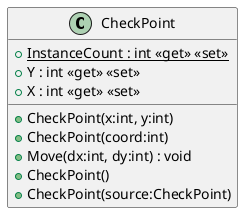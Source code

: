 @startuml
class CheckPoint {
    + {static} InstanceCount : int <<get>> <<set>>
    + CheckPoint(x:int, y:int)
    + CheckPoint(coord:int)
    + Y : int <<get>> <<set>>
    + X : int <<get>> <<set>>
    + Move(dx:int, dy:int) : void
    + CheckPoint()
    + CheckPoint(source:CheckPoint)
}
@enduml
